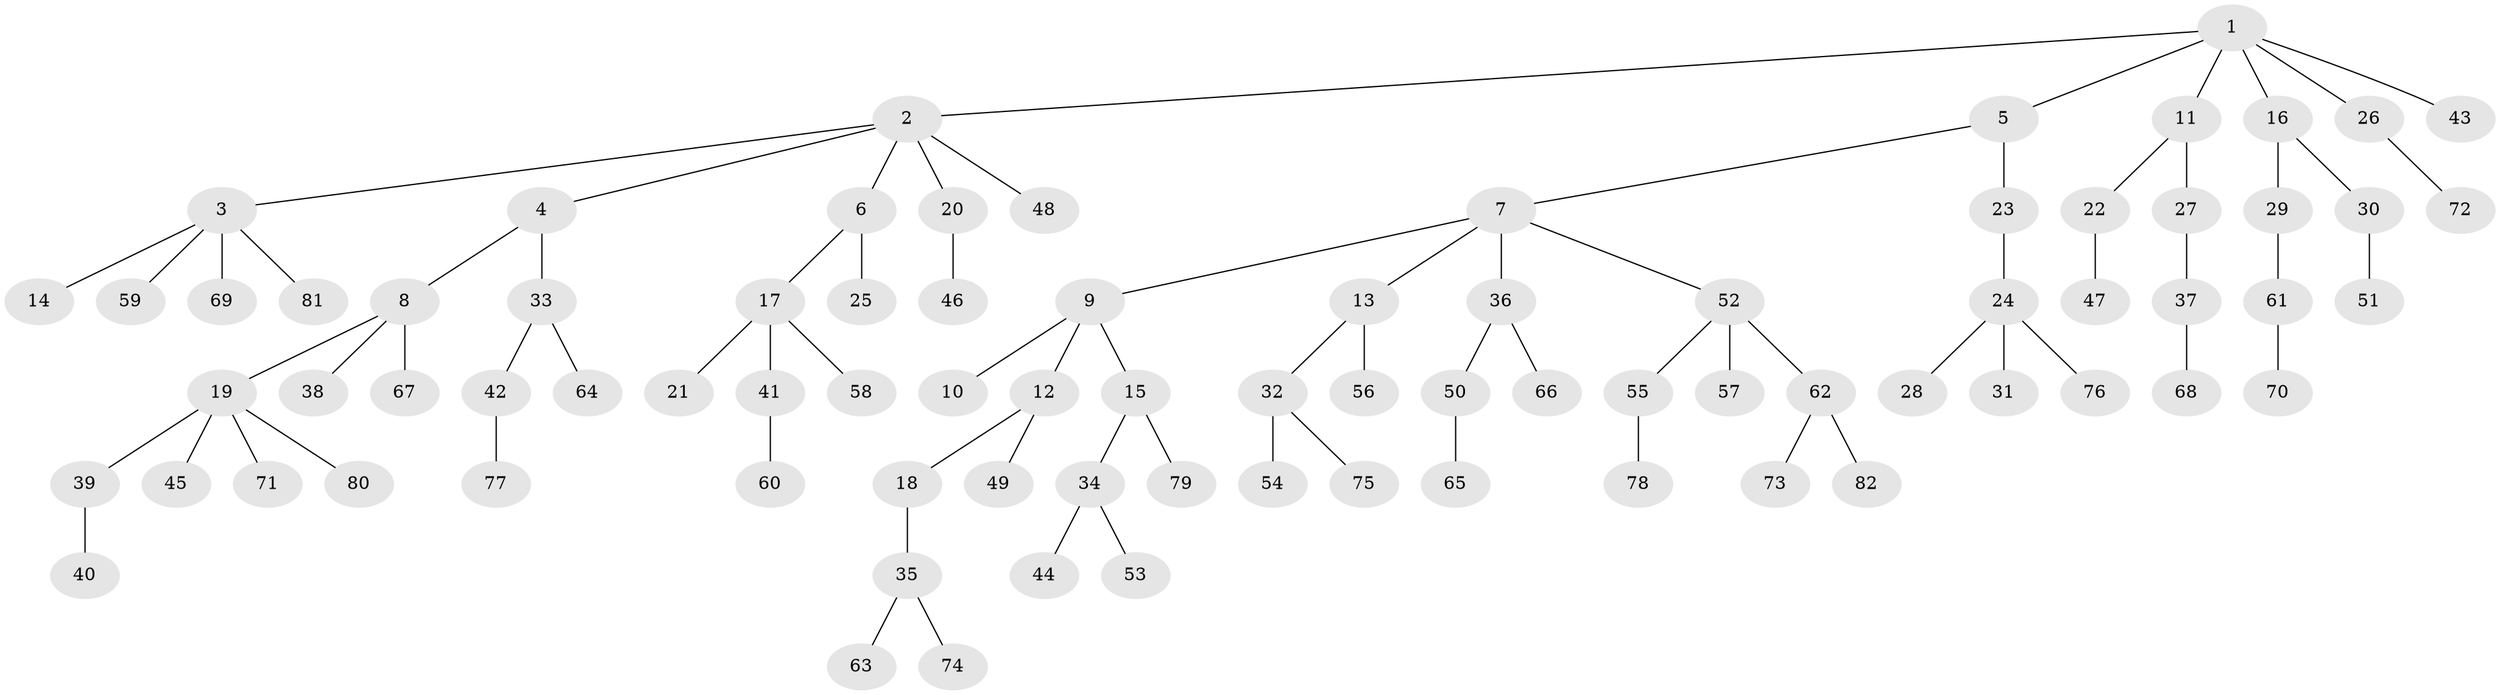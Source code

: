 // original degree distribution, {7: 0.007352941176470588, 6: 0.022058823529411766, 3: 0.125, 5: 0.029411764705882353, 4: 0.08088235294117647, 2: 0.22058823529411764, 1: 0.5147058823529411}
// Generated by graph-tools (version 1.1) at 2025/51/03/04/25 22:51:59]
// undirected, 82 vertices, 81 edges
graph export_dot {
  node [color=gray90,style=filled];
  1;
  2;
  3;
  4;
  5;
  6;
  7;
  8;
  9;
  10;
  11;
  12;
  13;
  14;
  15;
  16;
  17;
  18;
  19;
  20;
  21;
  22;
  23;
  24;
  25;
  26;
  27;
  28;
  29;
  30;
  31;
  32;
  33;
  34;
  35;
  36;
  37;
  38;
  39;
  40;
  41;
  42;
  43;
  44;
  45;
  46;
  47;
  48;
  49;
  50;
  51;
  52;
  53;
  54;
  55;
  56;
  57;
  58;
  59;
  60;
  61;
  62;
  63;
  64;
  65;
  66;
  67;
  68;
  69;
  70;
  71;
  72;
  73;
  74;
  75;
  76;
  77;
  78;
  79;
  80;
  81;
  82;
  1 -- 2 [weight=1.0];
  1 -- 5 [weight=1.0];
  1 -- 11 [weight=1.0];
  1 -- 16 [weight=1.0];
  1 -- 26 [weight=1.0];
  1 -- 43 [weight=1.0];
  2 -- 3 [weight=1.0];
  2 -- 4 [weight=1.0];
  2 -- 6 [weight=1.0];
  2 -- 20 [weight=1.0];
  2 -- 48 [weight=1.0];
  3 -- 14 [weight=1.0];
  3 -- 59 [weight=1.0];
  3 -- 69 [weight=1.0];
  3 -- 81 [weight=1.0];
  4 -- 8 [weight=1.0];
  4 -- 33 [weight=1.0];
  5 -- 7 [weight=1.0];
  5 -- 23 [weight=1.0];
  6 -- 17 [weight=1.0];
  6 -- 25 [weight=1.0];
  7 -- 9 [weight=1.0];
  7 -- 13 [weight=1.0];
  7 -- 36 [weight=1.0];
  7 -- 52 [weight=1.0];
  8 -- 19 [weight=1.0];
  8 -- 38 [weight=1.0];
  8 -- 67 [weight=1.0];
  9 -- 10 [weight=1.0];
  9 -- 12 [weight=1.0];
  9 -- 15 [weight=1.0];
  11 -- 22 [weight=1.0];
  11 -- 27 [weight=1.0];
  12 -- 18 [weight=1.0];
  12 -- 49 [weight=1.0];
  13 -- 32 [weight=1.0];
  13 -- 56 [weight=1.0];
  15 -- 34 [weight=1.0];
  15 -- 79 [weight=1.0];
  16 -- 29 [weight=1.0];
  16 -- 30 [weight=1.0];
  17 -- 21 [weight=1.0];
  17 -- 41 [weight=1.0];
  17 -- 58 [weight=1.0];
  18 -- 35 [weight=1.0];
  19 -- 39 [weight=1.0];
  19 -- 45 [weight=1.0];
  19 -- 71 [weight=1.0];
  19 -- 80 [weight=1.0];
  20 -- 46 [weight=2.0];
  22 -- 47 [weight=1.0];
  23 -- 24 [weight=1.0];
  24 -- 28 [weight=1.0];
  24 -- 31 [weight=1.0];
  24 -- 76 [weight=1.0];
  26 -- 72 [weight=1.0];
  27 -- 37 [weight=1.0];
  29 -- 61 [weight=1.0];
  30 -- 51 [weight=1.0];
  32 -- 54 [weight=1.0];
  32 -- 75 [weight=1.0];
  33 -- 42 [weight=1.0];
  33 -- 64 [weight=1.0];
  34 -- 44 [weight=1.0];
  34 -- 53 [weight=1.0];
  35 -- 63 [weight=1.0];
  35 -- 74 [weight=1.0];
  36 -- 50 [weight=1.0];
  36 -- 66 [weight=1.0];
  37 -- 68 [weight=1.0];
  39 -- 40 [weight=1.0];
  41 -- 60 [weight=1.0];
  42 -- 77 [weight=1.0];
  50 -- 65 [weight=2.0];
  52 -- 55 [weight=1.0];
  52 -- 57 [weight=2.0];
  52 -- 62 [weight=1.0];
  55 -- 78 [weight=1.0];
  61 -- 70 [weight=2.0];
  62 -- 73 [weight=1.0];
  62 -- 82 [weight=1.0];
}
